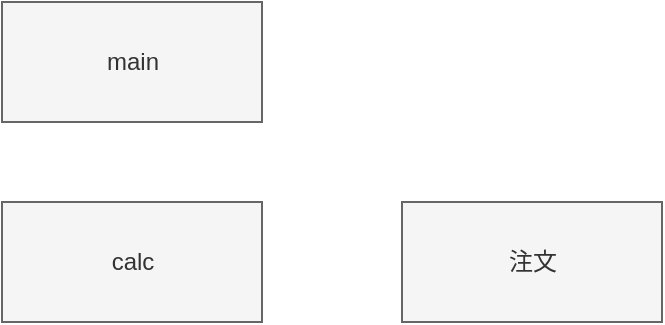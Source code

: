 <mxfile>
    <diagram id="xkL3gGcxSdBz3jlO4ntN" name="ページ1">
        <mxGraphModel dx="864" dy="779" grid="1" gridSize="10" guides="1" tooltips="1" connect="1" arrows="1" fold="1" page="1" pageScale="1" pageWidth="1169" pageHeight="827" math="0" shadow="0">
            <root>
                <mxCell id="0"/>
                <mxCell id="1" parent="0"/>
                <mxCell id="7" value="main" style="html=1;fillColor=#f5f5f5;fontColor=#333333;strokeColor=#666666;" vertex="1" parent="1">
                    <mxGeometry x="230" y="190" width="130" height="60" as="geometry"/>
                </mxCell>
                <mxCell id="8" value="calc" style="html=1;fillColor=#f5f5f5;fontColor=#333333;strokeColor=#666666;" vertex="1" parent="1">
                    <mxGeometry x="230" y="290" width="130" height="60" as="geometry"/>
                </mxCell>
                <mxCell id="9" value="注文" style="html=1;fillColor=#f5f5f5;fontColor=#333333;strokeColor=#666666;" vertex="1" parent="1">
                    <mxGeometry x="430" y="290" width="130" height="60" as="geometry"/>
                </mxCell>
            </root>
        </mxGraphModel>
    </diagram>
</mxfile>